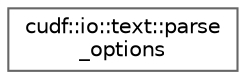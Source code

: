 digraph "类继承关系图"
{
 // LATEX_PDF_SIZE
  bgcolor="transparent";
  edge [fontname=Helvetica,fontsize=10,labelfontname=Helvetica,labelfontsize=10];
  node [fontname=Helvetica,fontsize=10,shape=box,height=0.2,width=0.4];
  rankdir="LR";
  Node0 [id="Node000000",label="cudf::io::text::parse\l_options",height=0.2,width=0.4,color="grey40", fillcolor="white", style="filled",URL="$structcudf_1_1io_1_1text_1_1parse__options.html",tooltip="Parsing options for multibyte_split."];
}
